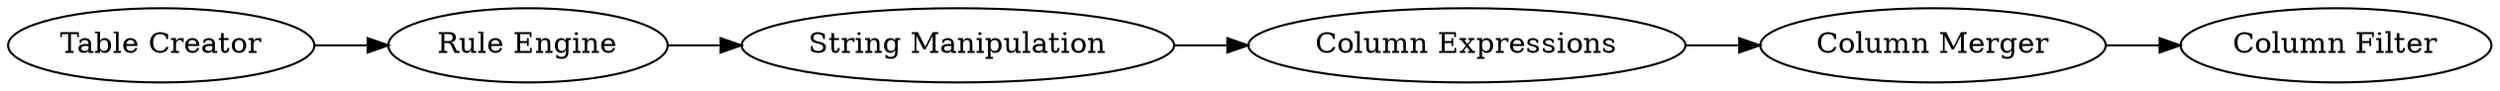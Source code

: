 digraph {
	2 [label="Table Creator"]
	5 [label="Rule Engine"]
	6 [label="String Manipulation"]
	17 [label="Column Merger"]
	18 [label="Column Expressions"]
	19 [label="Column Filter"]
	2 -> 5
	5 -> 6
	6 -> 18
	17 -> 19
	18 -> 17
	rankdir=LR
}
